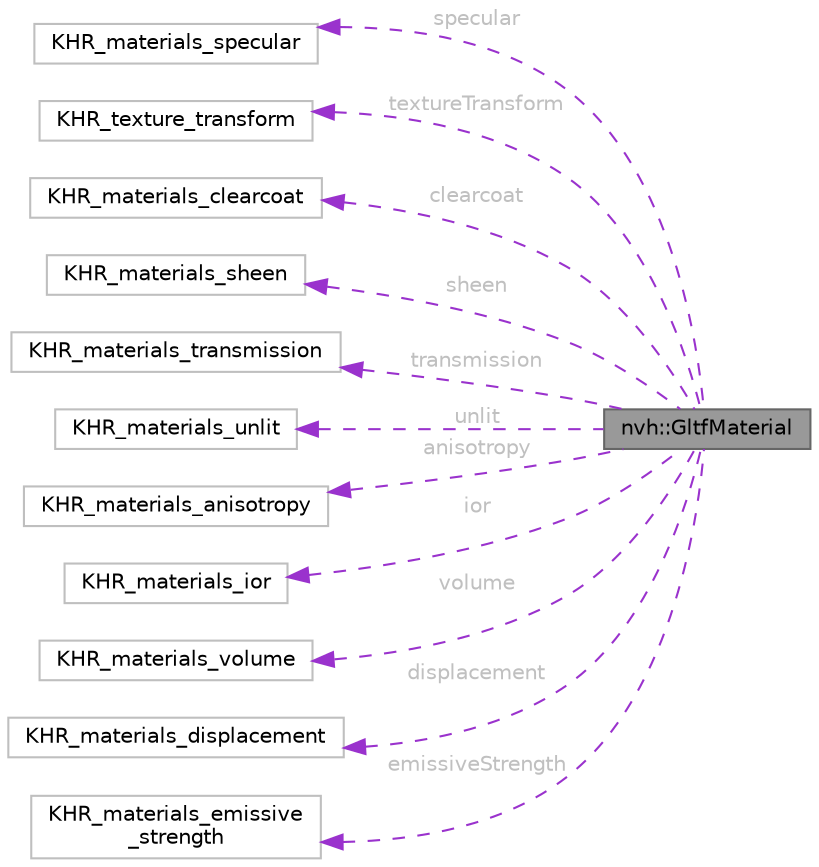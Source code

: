 digraph "nvh::GltfMaterial"
{
 // LATEX_PDF_SIZE
  bgcolor="transparent";
  edge [fontname=Helvetica,fontsize=10,labelfontname=Helvetica,labelfontsize=10];
  node [fontname=Helvetica,fontsize=10,shape=box,height=0.2,width=0.4];
  rankdir="LR";
  Node1 [id="Node000001",label="nvh::GltfMaterial",height=0.2,width=0.4,color="gray40", fillcolor="grey60", style="filled", fontcolor="black",tooltip=" "];
  Node2 -> Node1 [id="edge1_Node000001_Node000002",dir="back",color="darkorchid3",style="dashed",tooltip=" ",label=" specular",fontcolor="grey" ];
  Node2 [id="Node000002",label="KHR_materials_specular",height=0.2,width=0.4,color="grey75", fillcolor="white", style="filled",URL="$struct_k_h_r__materials__specular.html",tooltip=" "];
  Node3 -> Node1 [id="edge2_Node000001_Node000003",dir="back",color="darkorchid3",style="dashed",tooltip=" ",label=" textureTransform",fontcolor="grey" ];
  Node3 [id="Node000003",label="KHR_texture_transform",height=0.2,width=0.4,color="grey75", fillcolor="white", style="filled",URL="$struct_k_h_r__texture__transform.html",tooltip=" "];
  Node4 -> Node1 [id="edge3_Node000001_Node000004",dir="back",color="darkorchid3",style="dashed",tooltip=" ",label=" clearcoat",fontcolor="grey" ];
  Node4 [id="Node000004",label="KHR_materials_clearcoat",height=0.2,width=0.4,color="grey75", fillcolor="white", style="filled",URL="$struct_k_h_r__materials__clearcoat.html",tooltip=" "];
  Node5 -> Node1 [id="edge4_Node000001_Node000005",dir="back",color="darkorchid3",style="dashed",tooltip=" ",label=" sheen",fontcolor="grey" ];
  Node5 [id="Node000005",label="KHR_materials_sheen",height=0.2,width=0.4,color="grey75", fillcolor="white", style="filled",URL="$struct_k_h_r__materials__sheen.html",tooltip=" "];
  Node6 -> Node1 [id="edge5_Node000001_Node000006",dir="back",color="darkorchid3",style="dashed",tooltip=" ",label=" transmission",fontcolor="grey" ];
  Node6 [id="Node000006",label="KHR_materials_transmission",height=0.2,width=0.4,color="grey75", fillcolor="white", style="filled",URL="$struct_k_h_r__materials__transmission.html",tooltip=" "];
  Node7 -> Node1 [id="edge6_Node000001_Node000007",dir="back",color="darkorchid3",style="dashed",tooltip=" ",label=" unlit",fontcolor="grey" ];
  Node7 [id="Node000007",label="KHR_materials_unlit",height=0.2,width=0.4,color="grey75", fillcolor="white", style="filled",URL="$struct_k_h_r__materials__unlit.html",tooltip=" "];
  Node8 -> Node1 [id="edge7_Node000001_Node000008",dir="back",color="darkorchid3",style="dashed",tooltip=" ",label=" anisotropy",fontcolor="grey" ];
  Node8 [id="Node000008",label="KHR_materials_anisotropy",height=0.2,width=0.4,color="grey75", fillcolor="white", style="filled",URL="$struct_k_h_r__materials__anisotropy.html",tooltip=" "];
  Node9 -> Node1 [id="edge8_Node000001_Node000009",dir="back",color="darkorchid3",style="dashed",tooltip=" ",label=" ior",fontcolor="grey" ];
  Node9 [id="Node000009",label="KHR_materials_ior",height=0.2,width=0.4,color="grey75", fillcolor="white", style="filled",URL="$struct_k_h_r__materials__ior.html",tooltip=" "];
  Node10 -> Node1 [id="edge9_Node000001_Node000010",dir="back",color="darkorchid3",style="dashed",tooltip=" ",label=" volume",fontcolor="grey" ];
  Node10 [id="Node000010",label="KHR_materials_volume",height=0.2,width=0.4,color="grey75", fillcolor="white", style="filled",URL="$struct_k_h_r__materials__volume.html",tooltip=" "];
  Node11 -> Node1 [id="edge10_Node000001_Node000011",dir="back",color="darkorchid3",style="dashed",tooltip=" ",label=" displacement",fontcolor="grey" ];
  Node11 [id="Node000011",label="KHR_materials_displacement",height=0.2,width=0.4,color="grey75", fillcolor="white", style="filled",URL="$struct_k_h_r__materials__displacement.html",tooltip=" "];
  Node12 -> Node1 [id="edge11_Node000001_Node000012",dir="back",color="darkorchid3",style="dashed",tooltip=" ",label=" emissiveStrength",fontcolor="grey" ];
  Node12 [id="Node000012",label="KHR_materials_emissive\l_strength",height=0.2,width=0.4,color="grey75", fillcolor="white", style="filled",URL="$struct_k_h_r__materials__emissive__strength.html",tooltip=" "];
}
